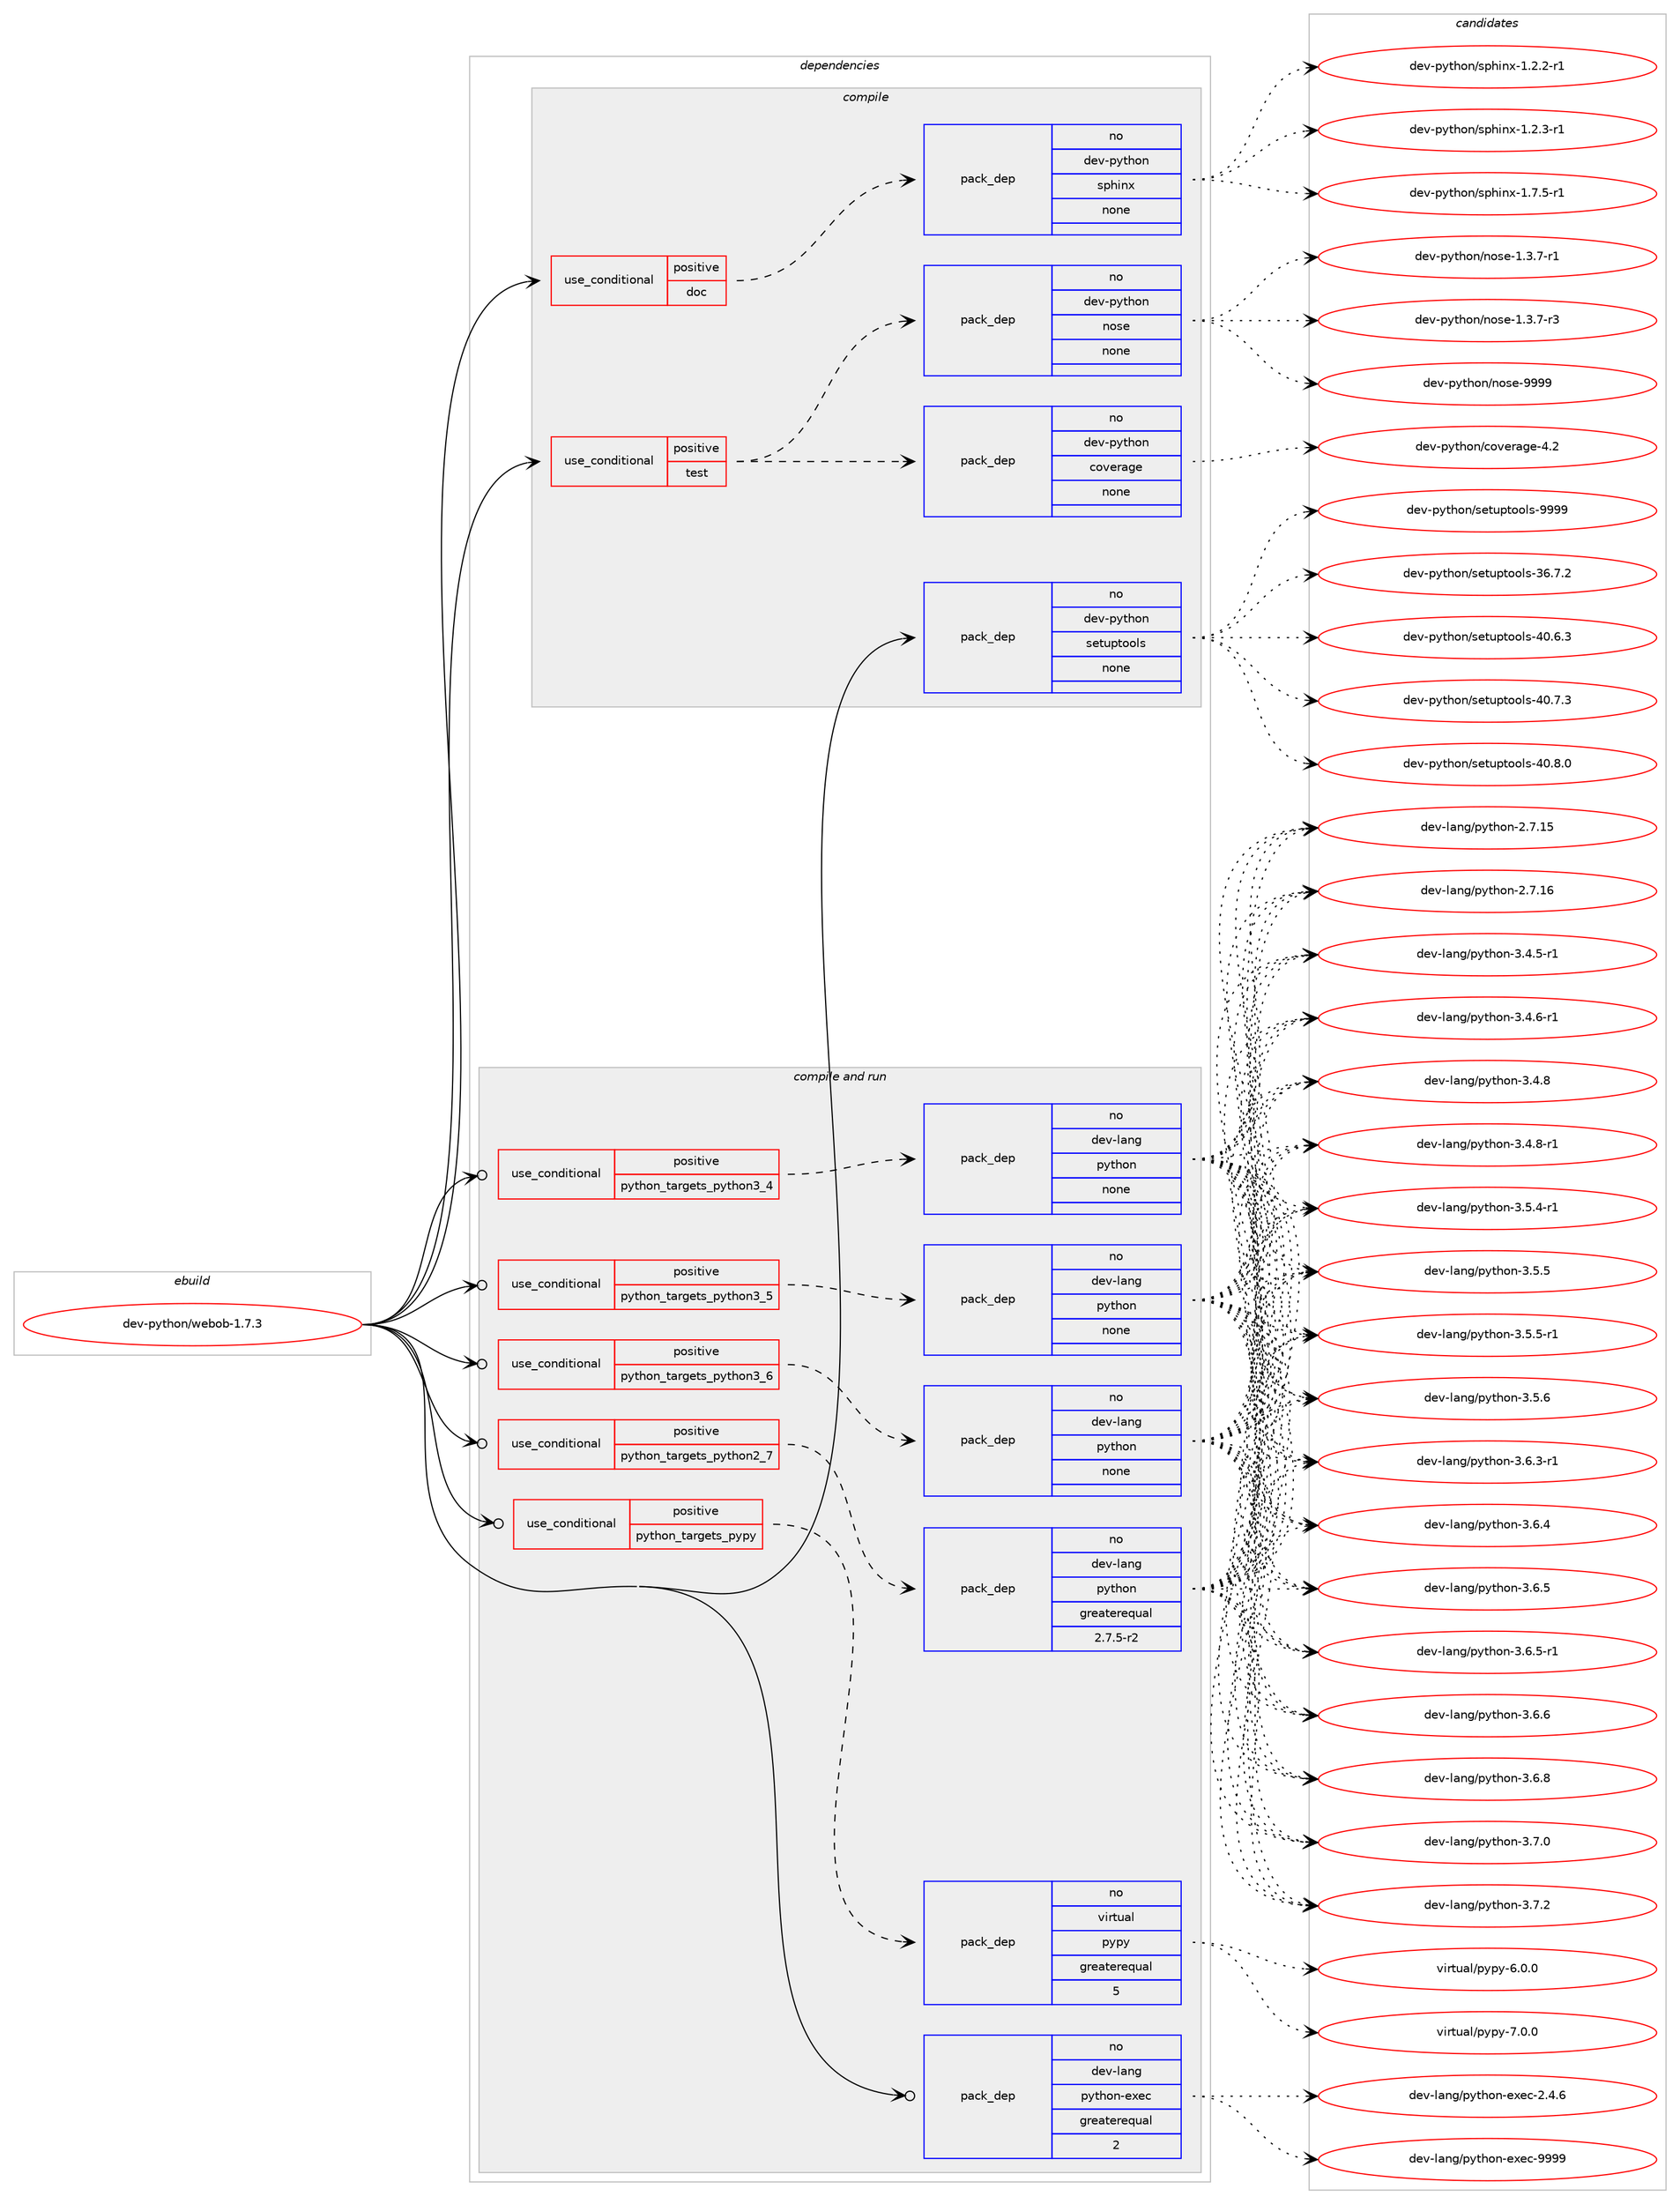 digraph prolog {

# *************
# Graph options
# *************

newrank=true;
concentrate=true;
compound=true;
graph [rankdir=LR,fontname=Helvetica,fontsize=10,ranksep=1.5];#, ranksep=2.5, nodesep=0.2];
edge  [arrowhead=vee];
node  [fontname=Helvetica,fontsize=10];

# **********
# The ebuild
# **********

subgraph cluster_leftcol {
color=gray;
rank=same;
label=<<i>ebuild</i>>;
id [label="dev-python/webob-1.7.3", color=red, width=4, href="../dev-python/webob-1.7.3.svg"];
}

# ****************
# The dependencies
# ****************

subgraph cluster_midcol {
color=gray;
label=<<i>dependencies</i>>;
subgraph cluster_compile {
fillcolor="#eeeeee";
style=filled;
label=<<i>compile</i>>;
subgraph cond386692 {
dependency1447632 [label=<<TABLE BORDER="0" CELLBORDER="1" CELLSPACING="0" CELLPADDING="4"><TR><TD ROWSPAN="3" CELLPADDING="10">use_conditional</TD></TR><TR><TD>positive</TD></TR><TR><TD>doc</TD></TR></TABLE>>, shape=none, color=red];
subgraph pack1037570 {
dependency1447633 [label=<<TABLE BORDER="0" CELLBORDER="1" CELLSPACING="0" CELLPADDING="4" WIDTH="220"><TR><TD ROWSPAN="6" CELLPADDING="30">pack_dep</TD></TR><TR><TD WIDTH="110">no</TD></TR><TR><TD>dev-python</TD></TR><TR><TD>sphinx</TD></TR><TR><TD>none</TD></TR><TR><TD></TD></TR></TABLE>>, shape=none, color=blue];
}
dependency1447632:e -> dependency1447633:w [weight=20,style="dashed",arrowhead="vee"];
}
id:e -> dependency1447632:w [weight=20,style="solid",arrowhead="vee"];
subgraph cond386693 {
dependency1447634 [label=<<TABLE BORDER="0" CELLBORDER="1" CELLSPACING="0" CELLPADDING="4"><TR><TD ROWSPAN="3" CELLPADDING="10">use_conditional</TD></TR><TR><TD>positive</TD></TR><TR><TD>test</TD></TR></TABLE>>, shape=none, color=red];
subgraph pack1037571 {
dependency1447635 [label=<<TABLE BORDER="0" CELLBORDER="1" CELLSPACING="0" CELLPADDING="4" WIDTH="220"><TR><TD ROWSPAN="6" CELLPADDING="30">pack_dep</TD></TR><TR><TD WIDTH="110">no</TD></TR><TR><TD>dev-python</TD></TR><TR><TD>nose</TD></TR><TR><TD>none</TD></TR><TR><TD></TD></TR></TABLE>>, shape=none, color=blue];
}
dependency1447634:e -> dependency1447635:w [weight=20,style="dashed",arrowhead="vee"];
subgraph pack1037572 {
dependency1447636 [label=<<TABLE BORDER="0" CELLBORDER="1" CELLSPACING="0" CELLPADDING="4" WIDTH="220"><TR><TD ROWSPAN="6" CELLPADDING="30">pack_dep</TD></TR><TR><TD WIDTH="110">no</TD></TR><TR><TD>dev-python</TD></TR><TR><TD>coverage</TD></TR><TR><TD>none</TD></TR><TR><TD></TD></TR></TABLE>>, shape=none, color=blue];
}
dependency1447634:e -> dependency1447636:w [weight=20,style="dashed",arrowhead="vee"];
}
id:e -> dependency1447634:w [weight=20,style="solid",arrowhead="vee"];
subgraph pack1037573 {
dependency1447637 [label=<<TABLE BORDER="0" CELLBORDER="1" CELLSPACING="0" CELLPADDING="4" WIDTH="220"><TR><TD ROWSPAN="6" CELLPADDING="30">pack_dep</TD></TR><TR><TD WIDTH="110">no</TD></TR><TR><TD>dev-python</TD></TR><TR><TD>setuptools</TD></TR><TR><TD>none</TD></TR><TR><TD></TD></TR></TABLE>>, shape=none, color=blue];
}
id:e -> dependency1447637:w [weight=20,style="solid",arrowhead="vee"];
}
subgraph cluster_compileandrun {
fillcolor="#eeeeee";
style=filled;
label=<<i>compile and run</i>>;
subgraph cond386694 {
dependency1447638 [label=<<TABLE BORDER="0" CELLBORDER="1" CELLSPACING="0" CELLPADDING="4"><TR><TD ROWSPAN="3" CELLPADDING="10">use_conditional</TD></TR><TR><TD>positive</TD></TR><TR><TD>python_targets_pypy</TD></TR></TABLE>>, shape=none, color=red];
subgraph pack1037574 {
dependency1447639 [label=<<TABLE BORDER="0" CELLBORDER="1" CELLSPACING="0" CELLPADDING="4" WIDTH="220"><TR><TD ROWSPAN="6" CELLPADDING="30">pack_dep</TD></TR><TR><TD WIDTH="110">no</TD></TR><TR><TD>virtual</TD></TR><TR><TD>pypy</TD></TR><TR><TD>greaterequal</TD></TR><TR><TD>5</TD></TR></TABLE>>, shape=none, color=blue];
}
dependency1447638:e -> dependency1447639:w [weight=20,style="dashed",arrowhead="vee"];
}
id:e -> dependency1447638:w [weight=20,style="solid",arrowhead="odotvee"];
subgraph cond386695 {
dependency1447640 [label=<<TABLE BORDER="0" CELLBORDER="1" CELLSPACING="0" CELLPADDING="4"><TR><TD ROWSPAN="3" CELLPADDING="10">use_conditional</TD></TR><TR><TD>positive</TD></TR><TR><TD>python_targets_python2_7</TD></TR></TABLE>>, shape=none, color=red];
subgraph pack1037575 {
dependency1447641 [label=<<TABLE BORDER="0" CELLBORDER="1" CELLSPACING="0" CELLPADDING="4" WIDTH="220"><TR><TD ROWSPAN="6" CELLPADDING="30">pack_dep</TD></TR><TR><TD WIDTH="110">no</TD></TR><TR><TD>dev-lang</TD></TR><TR><TD>python</TD></TR><TR><TD>greaterequal</TD></TR><TR><TD>2.7.5-r2</TD></TR></TABLE>>, shape=none, color=blue];
}
dependency1447640:e -> dependency1447641:w [weight=20,style="dashed",arrowhead="vee"];
}
id:e -> dependency1447640:w [weight=20,style="solid",arrowhead="odotvee"];
subgraph cond386696 {
dependency1447642 [label=<<TABLE BORDER="0" CELLBORDER="1" CELLSPACING="0" CELLPADDING="4"><TR><TD ROWSPAN="3" CELLPADDING="10">use_conditional</TD></TR><TR><TD>positive</TD></TR><TR><TD>python_targets_python3_4</TD></TR></TABLE>>, shape=none, color=red];
subgraph pack1037576 {
dependency1447643 [label=<<TABLE BORDER="0" CELLBORDER="1" CELLSPACING="0" CELLPADDING="4" WIDTH="220"><TR><TD ROWSPAN="6" CELLPADDING="30">pack_dep</TD></TR><TR><TD WIDTH="110">no</TD></TR><TR><TD>dev-lang</TD></TR><TR><TD>python</TD></TR><TR><TD>none</TD></TR><TR><TD></TD></TR></TABLE>>, shape=none, color=blue];
}
dependency1447642:e -> dependency1447643:w [weight=20,style="dashed",arrowhead="vee"];
}
id:e -> dependency1447642:w [weight=20,style="solid",arrowhead="odotvee"];
subgraph cond386697 {
dependency1447644 [label=<<TABLE BORDER="0" CELLBORDER="1" CELLSPACING="0" CELLPADDING="4"><TR><TD ROWSPAN="3" CELLPADDING="10">use_conditional</TD></TR><TR><TD>positive</TD></TR><TR><TD>python_targets_python3_5</TD></TR></TABLE>>, shape=none, color=red];
subgraph pack1037577 {
dependency1447645 [label=<<TABLE BORDER="0" CELLBORDER="1" CELLSPACING="0" CELLPADDING="4" WIDTH="220"><TR><TD ROWSPAN="6" CELLPADDING="30">pack_dep</TD></TR><TR><TD WIDTH="110">no</TD></TR><TR><TD>dev-lang</TD></TR><TR><TD>python</TD></TR><TR><TD>none</TD></TR><TR><TD></TD></TR></TABLE>>, shape=none, color=blue];
}
dependency1447644:e -> dependency1447645:w [weight=20,style="dashed",arrowhead="vee"];
}
id:e -> dependency1447644:w [weight=20,style="solid",arrowhead="odotvee"];
subgraph cond386698 {
dependency1447646 [label=<<TABLE BORDER="0" CELLBORDER="1" CELLSPACING="0" CELLPADDING="4"><TR><TD ROWSPAN="3" CELLPADDING="10">use_conditional</TD></TR><TR><TD>positive</TD></TR><TR><TD>python_targets_python3_6</TD></TR></TABLE>>, shape=none, color=red];
subgraph pack1037578 {
dependency1447647 [label=<<TABLE BORDER="0" CELLBORDER="1" CELLSPACING="0" CELLPADDING="4" WIDTH="220"><TR><TD ROWSPAN="6" CELLPADDING="30">pack_dep</TD></TR><TR><TD WIDTH="110">no</TD></TR><TR><TD>dev-lang</TD></TR><TR><TD>python</TD></TR><TR><TD>none</TD></TR><TR><TD></TD></TR></TABLE>>, shape=none, color=blue];
}
dependency1447646:e -> dependency1447647:w [weight=20,style="dashed",arrowhead="vee"];
}
id:e -> dependency1447646:w [weight=20,style="solid",arrowhead="odotvee"];
subgraph pack1037579 {
dependency1447648 [label=<<TABLE BORDER="0" CELLBORDER="1" CELLSPACING="0" CELLPADDING="4" WIDTH="220"><TR><TD ROWSPAN="6" CELLPADDING="30">pack_dep</TD></TR><TR><TD WIDTH="110">no</TD></TR><TR><TD>dev-lang</TD></TR><TR><TD>python-exec</TD></TR><TR><TD>greaterequal</TD></TR><TR><TD>2</TD></TR></TABLE>>, shape=none, color=blue];
}
id:e -> dependency1447648:w [weight=20,style="solid",arrowhead="odotvee"];
}
subgraph cluster_run {
fillcolor="#eeeeee";
style=filled;
label=<<i>run</i>>;
}
}

# **************
# The candidates
# **************

subgraph cluster_choices {
rank=same;
color=gray;
label=<<i>candidates</i>>;

subgraph choice1037570 {
color=black;
nodesep=1;
choice10010111845112121116104111110471151121041051101204549465046504511449 [label="dev-python/sphinx-1.2.2-r1", color=red, width=4,href="../dev-python/sphinx-1.2.2-r1.svg"];
choice10010111845112121116104111110471151121041051101204549465046514511449 [label="dev-python/sphinx-1.2.3-r1", color=red, width=4,href="../dev-python/sphinx-1.2.3-r1.svg"];
choice10010111845112121116104111110471151121041051101204549465546534511449 [label="dev-python/sphinx-1.7.5-r1", color=red, width=4,href="../dev-python/sphinx-1.7.5-r1.svg"];
dependency1447633:e -> choice10010111845112121116104111110471151121041051101204549465046504511449:w [style=dotted,weight="100"];
dependency1447633:e -> choice10010111845112121116104111110471151121041051101204549465046514511449:w [style=dotted,weight="100"];
dependency1447633:e -> choice10010111845112121116104111110471151121041051101204549465546534511449:w [style=dotted,weight="100"];
}
subgraph choice1037571 {
color=black;
nodesep=1;
choice10010111845112121116104111110471101111151014549465146554511449 [label="dev-python/nose-1.3.7-r1", color=red, width=4,href="../dev-python/nose-1.3.7-r1.svg"];
choice10010111845112121116104111110471101111151014549465146554511451 [label="dev-python/nose-1.3.7-r3", color=red, width=4,href="../dev-python/nose-1.3.7-r3.svg"];
choice10010111845112121116104111110471101111151014557575757 [label="dev-python/nose-9999", color=red, width=4,href="../dev-python/nose-9999.svg"];
dependency1447635:e -> choice10010111845112121116104111110471101111151014549465146554511449:w [style=dotted,weight="100"];
dependency1447635:e -> choice10010111845112121116104111110471101111151014549465146554511451:w [style=dotted,weight="100"];
dependency1447635:e -> choice10010111845112121116104111110471101111151014557575757:w [style=dotted,weight="100"];
}
subgraph choice1037572 {
color=black;
nodesep=1;
choice1001011184511212111610411111047991111181011149710310145524650 [label="dev-python/coverage-4.2", color=red, width=4,href="../dev-python/coverage-4.2.svg"];
dependency1447636:e -> choice1001011184511212111610411111047991111181011149710310145524650:w [style=dotted,weight="100"];
}
subgraph choice1037573 {
color=black;
nodesep=1;
choice100101118451121211161041111104711510111611711211611111110811545515446554650 [label="dev-python/setuptools-36.7.2", color=red, width=4,href="../dev-python/setuptools-36.7.2.svg"];
choice100101118451121211161041111104711510111611711211611111110811545524846544651 [label="dev-python/setuptools-40.6.3", color=red, width=4,href="../dev-python/setuptools-40.6.3.svg"];
choice100101118451121211161041111104711510111611711211611111110811545524846554651 [label="dev-python/setuptools-40.7.3", color=red, width=4,href="../dev-python/setuptools-40.7.3.svg"];
choice100101118451121211161041111104711510111611711211611111110811545524846564648 [label="dev-python/setuptools-40.8.0", color=red, width=4,href="../dev-python/setuptools-40.8.0.svg"];
choice10010111845112121116104111110471151011161171121161111111081154557575757 [label="dev-python/setuptools-9999", color=red, width=4,href="../dev-python/setuptools-9999.svg"];
dependency1447637:e -> choice100101118451121211161041111104711510111611711211611111110811545515446554650:w [style=dotted,weight="100"];
dependency1447637:e -> choice100101118451121211161041111104711510111611711211611111110811545524846544651:w [style=dotted,weight="100"];
dependency1447637:e -> choice100101118451121211161041111104711510111611711211611111110811545524846554651:w [style=dotted,weight="100"];
dependency1447637:e -> choice100101118451121211161041111104711510111611711211611111110811545524846564648:w [style=dotted,weight="100"];
dependency1447637:e -> choice10010111845112121116104111110471151011161171121161111111081154557575757:w [style=dotted,weight="100"];
}
subgraph choice1037574 {
color=black;
nodesep=1;
choice1181051141161179710847112121112121455446484648 [label="virtual/pypy-6.0.0", color=red, width=4,href="../virtual/pypy-6.0.0.svg"];
choice1181051141161179710847112121112121455546484648 [label="virtual/pypy-7.0.0", color=red, width=4,href="../virtual/pypy-7.0.0.svg"];
dependency1447639:e -> choice1181051141161179710847112121112121455446484648:w [style=dotted,weight="100"];
dependency1447639:e -> choice1181051141161179710847112121112121455546484648:w [style=dotted,weight="100"];
}
subgraph choice1037575 {
color=black;
nodesep=1;
choice10010111845108971101034711212111610411111045504655464953 [label="dev-lang/python-2.7.15", color=red, width=4,href="../dev-lang/python-2.7.15.svg"];
choice10010111845108971101034711212111610411111045504655464954 [label="dev-lang/python-2.7.16", color=red, width=4,href="../dev-lang/python-2.7.16.svg"];
choice1001011184510897110103471121211161041111104551465246534511449 [label="dev-lang/python-3.4.5-r1", color=red, width=4,href="../dev-lang/python-3.4.5-r1.svg"];
choice1001011184510897110103471121211161041111104551465246544511449 [label="dev-lang/python-3.4.6-r1", color=red, width=4,href="../dev-lang/python-3.4.6-r1.svg"];
choice100101118451089711010347112121116104111110455146524656 [label="dev-lang/python-3.4.8", color=red, width=4,href="../dev-lang/python-3.4.8.svg"];
choice1001011184510897110103471121211161041111104551465246564511449 [label="dev-lang/python-3.4.8-r1", color=red, width=4,href="../dev-lang/python-3.4.8-r1.svg"];
choice1001011184510897110103471121211161041111104551465346524511449 [label="dev-lang/python-3.5.4-r1", color=red, width=4,href="../dev-lang/python-3.5.4-r1.svg"];
choice100101118451089711010347112121116104111110455146534653 [label="dev-lang/python-3.5.5", color=red, width=4,href="../dev-lang/python-3.5.5.svg"];
choice1001011184510897110103471121211161041111104551465346534511449 [label="dev-lang/python-3.5.5-r1", color=red, width=4,href="../dev-lang/python-3.5.5-r1.svg"];
choice100101118451089711010347112121116104111110455146534654 [label="dev-lang/python-3.5.6", color=red, width=4,href="../dev-lang/python-3.5.6.svg"];
choice1001011184510897110103471121211161041111104551465446514511449 [label="dev-lang/python-3.6.3-r1", color=red, width=4,href="../dev-lang/python-3.6.3-r1.svg"];
choice100101118451089711010347112121116104111110455146544652 [label="dev-lang/python-3.6.4", color=red, width=4,href="../dev-lang/python-3.6.4.svg"];
choice100101118451089711010347112121116104111110455146544653 [label="dev-lang/python-3.6.5", color=red, width=4,href="../dev-lang/python-3.6.5.svg"];
choice1001011184510897110103471121211161041111104551465446534511449 [label="dev-lang/python-3.6.5-r1", color=red, width=4,href="../dev-lang/python-3.6.5-r1.svg"];
choice100101118451089711010347112121116104111110455146544654 [label="dev-lang/python-3.6.6", color=red, width=4,href="../dev-lang/python-3.6.6.svg"];
choice100101118451089711010347112121116104111110455146544656 [label="dev-lang/python-3.6.8", color=red, width=4,href="../dev-lang/python-3.6.8.svg"];
choice100101118451089711010347112121116104111110455146554648 [label="dev-lang/python-3.7.0", color=red, width=4,href="../dev-lang/python-3.7.0.svg"];
choice100101118451089711010347112121116104111110455146554650 [label="dev-lang/python-3.7.2", color=red, width=4,href="../dev-lang/python-3.7.2.svg"];
dependency1447641:e -> choice10010111845108971101034711212111610411111045504655464953:w [style=dotted,weight="100"];
dependency1447641:e -> choice10010111845108971101034711212111610411111045504655464954:w [style=dotted,weight="100"];
dependency1447641:e -> choice1001011184510897110103471121211161041111104551465246534511449:w [style=dotted,weight="100"];
dependency1447641:e -> choice1001011184510897110103471121211161041111104551465246544511449:w [style=dotted,weight="100"];
dependency1447641:e -> choice100101118451089711010347112121116104111110455146524656:w [style=dotted,weight="100"];
dependency1447641:e -> choice1001011184510897110103471121211161041111104551465246564511449:w [style=dotted,weight="100"];
dependency1447641:e -> choice1001011184510897110103471121211161041111104551465346524511449:w [style=dotted,weight="100"];
dependency1447641:e -> choice100101118451089711010347112121116104111110455146534653:w [style=dotted,weight="100"];
dependency1447641:e -> choice1001011184510897110103471121211161041111104551465346534511449:w [style=dotted,weight="100"];
dependency1447641:e -> choice100101118451089711010347112121116104111110455146534654:w [style=dotted,weight="100"];
dependency1447641:e -> choice1001011184510897110103471121211161041111104551465446514511449:w [style=dotted,weight="100"];
dependency1447641:e -> choice100101118451089711010347112121116104111110455146544652:w [style=dotted,weight="100"];
dependency1447641:e -> choice100101118451089711010347112121116104111110455146544653:w [style=dotted,weight="100"];
dependency1447641:e -> choice1001011184510897110103471121211161041111104551465446534511449:w [style=dotted,weight="100"];
dependency1447641:e -> choice100101118451089711010347112121116104111110455146544654:w [style=dotted,weight="100"];
dependency1447641:e -> choice100101118451089711010347112121116104111110455146544656:w [style=dotted,weight="100"];
dependency1447641:e -> choice100101118451089711010347112121116104111110455146554648:w [style=dotted,weight="100"];
dependency1447641:e -> choice100101118451089711010347112121116104111110455146554650:w [style=dotted,weight="100"];
}
subgraph choice1037576 {
color=black;
nodesep=1;
choice10010111845108971101034711212111610411111045504655464953 [label="dev-lang/python-2.7.15", color=red, width=4,href="../dev-lang/python-2.7.15.svg"];
choice10010111845108971101034711212111610411111045504655464954 [label="dev-lang/python-2.7.16", color=red, width=4,href="../dev-lang/python-2.7.16.svg"];
choice1001011184510897110103471121211161041111104551465246534511449 [label="dev-lang/python-3.4.5-r1", color=red, width=4,href="../dev-lang/python-3.4.5-r1.svg"];
choice1001011184510897110103471121211161041111104551465246544511449 [label="dev-lang/python-3.4.6-r1", color=red, width=4,href="../dev-lang/python-3.4.6-r1.svg"];
choice100101118451089711010347112121116104111110455146524656 [label="dev-lang/python-3.4.8", color=red, width=4,href="../dev-lang/python-3.4.8.svg"];
choice1001011184510897110103471121211161041111104551465246564511449 [label="dev-lang/python-3.4.8-r1", color=red, width=4,href="../dev-lang/python-3.4.8-r1.svg"];
choice1001011184510897110103471121211161041111104551465346524511449 [label="dev-lang/python-3.5.4-r1", color=red, width=4,href="../dev-lang/python-3.5.4-r1.svg"];
choice100101118451089711010347112121116104111110455146534653 [label="dev-lang/python-3.5.5", color=red, width=4,href="../dev-lang/python-3.5.5.svg"];
choice1001011184510897110103471121211161041111104551465346534511449 [label="dev-lang/python-3.5.5-r1", color=red, width=4,href="../dev-lang/python-3.5.5-r1.svg"];
choice100101118451089711010347112121116104111110455146534654 [label="dev-lang/python-3.5.6", color=red, width=4,href="../dev-lang/python-3.5.6.svg"];
choice1001011184510897110103471121211161041111104551465446514511449 [label="dev-lang/python-3.6.3-r1", color=red, width=4,href="../dev-lang/python-3.6.3-r1.svg"];
choice100101118451089711010347112121116104111110455146544652 [label="dev-lang/python-3.6.4", color=red, width=4,href="../dev-lang/python-3.6.4.svg"];
choice100101118451089711010347112121116104111110455146544653 [label="dev-lang/python-3.6.5", color=red, width=4,href="../dev-lang/python-3.6.5.svg"];
choice1001011184510897110103471121211161041111104551465446534511449 [label="dev-lang/python-3.6.5-r1", color=red, width=4,href="../dev-lang/python-3.6.5-r1.svg"];
choice100101118451089711010347112121116104111110455146544654 [label="dev-lang/python-3.6.6", color=red, width=4,href="../dev-lang/python-3.6.6.svg"];
choice100101118451089711010347112121116104111110455146544656 [label="dev-lang/python-3.6.8", color=red, width=4,href="../dev-lang/python-3.6.8.svg"];
choice100101118451089711010347112121116104111110455146554648 [label="dev-lang/python-3.7.0", color=red, width=4,href="../dev-lang/python-3.7.0.svg"];
choice100101118451089711010347112121116104111110455146554650 [label="dev-lang/python-3.7.2", color=red, width=4,href="../dev-lang/python-3.7.2.svg"];
dependency1447643:e -> choice10010111845108971101034711212111610411111045504655464953:w [style=dotted,weight="100"];
dependency1447643:e -> choice10010111845108971101034711212111610411111045504655464954:w [style=dotted,weight="100"];
dependency1447643:e -> choice1001011184510897110103471121211161041111104551465246534511449:w [style=dotted,weight="100"];
dependency1447643:e -> choice1001011184510897110103471121211161041111104551465246544511449:w [style=dotted,weight="100"];
dependency1447643:e -> choice100101118451089711010347112121116104111110455146524656:w [style=dotted,weight="100"];
dependency1447643:e -> choice1001011184510897110103471121211161041111104551465246564511449:w [style=dotted,weight="100"];
dependency1447643:e -> choice1001011184510897110103471121211161041111104551465346524511449:w [style=dotted,weight="100"];
dependency1447643:e -> choice100101118451089711010347112121116104111110455146534653:w [style=dotted,weight="100"];
dependency1447643:e -> choice1001011184510897110103471121211161041111104551465346534511449:w [style=dotted,weight="100"];
dependency1447643:e -> choice100101118451089711010347112121116104111110455146534654:w [style=dotted,weight="100"];
dependency1447643:e -> choice1001011184510897110103471121211161041111104551465446514511449:w [style=dotted,weight="100"];
dependency1447643:e -> choice100101118451089711010347112121116104111110455146544652:w [style=dotted,weight="100"];
dependency1447643:e -> choice100101118451089711010347112121116104111110455146544653:w [style=dotted,weight="100"];
dependency1447643:e -> choice1001011184510897110103471121211161041111104551465446534511449:w [style=dotted,weight="100"];
dependency1447643:e -> choice100101118451089711010347112121116104111110455146544654:w [style=dotted,weight="100"];
dependency1447643:e -> choice100101118451089711010347112121116104111110455146544656:w [style=dotted,weight="100"];
dependency1447643:e -> choice100101118451089711010347112121116104111110455146554648:w [style=dotted,weight="100"];
dependency1447643:e -> choice100101118451089711010347112121116104111110455146554650:w [style=dotted,weight="100"];
}
subgraph choice1037577 {
color=black;
nodesep=1;
choice10010111845108971101034711212111610411111045504655464953 [label="dev-lang/python-2.7.15", color=red, width=4,href="../dev-lang/python-2.7.15.svg"];
choice10010111845108971101034711212111610411111045504655464954 [label="dev-lang/python-2.7.16", color=red, width=4,href="../dev-lang/python-2.7.16.svg"];
choice1001011184510897110103471121211161041111104551465246534511449 [label="dev-lang/python-3.4.5-r1", color=red, width=4,href="../dev-lang/python-3.4.5-r1.svg"];
choice1001011184510897110103471121211161041111104551465246544511449 [label="dev-lang/python-3.4.6-r1", color=red, width=4,href="../dev-lang/python-3.4.6-r1.svg"];
choice100101118451089711010347112121116104111110455146524656 [label="dev-lang/python-3.4.8", color=red, width=4,href="../dev-lang/python-3.4.8.svg"];
choice1001011184510897110103471121211161041111104551465246564511449 [label="dev-lang/python-3.4.8-r1", color=red, width=4,href="../dev-lang/python-3.4.8-r1.svg"];
choice1001011184510897110103471121211161041111104551465346524511449 [label="dev-lang/python-3.5.4-r1", color=red, width=4,href="../dev-lang/python-3.5.4-r1.svg"];
choice100101118451089711010347112121116104111110455146534653 [label="dev-lang/python-3.5.5", color=red, width=4,href="../dev-lang/python-3.5.5.svg"];
choice1001011184510897110103471121211161041111104551465346534511449 [label="dev-lang/python-3.5.5-r1", color=red, width=4,href="../dev-lang/python-3.5.5-r1.svg"];
choice100101118451089711010347112121116104111110455146534654 [label="dev-lang/python-3.5.6", color=red, width=4,href="../dev-lang/python-3.5.6.svg"];
choice1001011184510897110103471121211161041111104551465446514511449 [label="dev-lang/python-3.6.3-r1", color=red, width=4,href="../dev-lang/python-3.6.3-r1.svg"];
choice100101118451089711010347112121116104111110455146544652 [label="dev-lang/python-3.6.4", color=red, width=4,href="../dev-lang/python-3.6.4.svg"];
choice100101118451089711010347112121116104111110455146544653 [label="dev-lang/python-3.6.5", color=red, width=4,href="../dev-lang/python-3.6.5.svg"];
choice1001011184510897110103471121211161041111104551465446534511449 [label="dev-lang/python-3.6.5-r1", color=red, width=4,href="../dev-lang/python-3.6.5-r1.svg"];
choice100101118451089711010347112121116104111110455146544654 [label="dev-lang/python-3.6.6", color=red, width=4,href="../dev-lang/python-3.6.6.svg"];
choice100101118451089711010347112121116104111110455146544656 [label="dev-lang/python-3.6.8", color=red, width=4,href="../dev-lang/python-3.6.8.svg"];
choice100101118451089711010347112121116104111110455146554648 [label="dev-lang/python-3.7.0", color=red, width=4,href="../dev-lang/python-3.7.0.svg"];
choice100101118451089711010347112121116104111110455146554650 [label="dev-lang/python-3.7.2", color=red, width=4,href="../dev-lang/python-3.7.2.svg"];
dependency1447645:e -> choice10010111845108971101034711212111610411111045504655464953:w [style=dotted,weight="100"];
dependency1447645:e -> choice10010111845108971101034711212111610411111045504655464954:w [style=dotted,weight="100"];
dependency1447645:e -> choice1001011184510897110103471121211161041111104551465246534511449:w [style=dotted,weight="100"];
dependency1447645:e -> choice1001011184510897110103471121211161041111104551465246544511449:w [style=dotted,weight="100"];
dependency1447645:e -> choice100101118451089711010347112121116104111110455146524656:w [style=dotted,weight="100"];
dependency1447645:e -> choice1001011184510897110103471121211161041111104551465246564511449:w [style=dotted,weight="100"];
dependency1447645:e -> choice1001011184510897110103471121211161041111104551465346524511449:w [style=dotted,weight="100"];
dependency1447645:e -> choice100101118451089711010347112121116104111110455146534653:w [style=dotted,weight="100"];
dependency1447645:e -> choice1001011184510897110103471121211161041111104551465346534511449:w [style=dotted,weight="100"];
dependency1447645:e -> choice100101118451089711010347112121116104111110455146534654:w [style=dotted,weight="100"];
dependency1447645:e -> choice1001011184510897110103471121211161041111104551465446514511449:w [style=dotted,weight="100"];
dependency1447645:e -> choice100101118451089711010347112121116104111110455146544652:w [style=dotted,weight="100"];
dependency1447645:e -> choice100101118451089711010347112121116104111110455146544653:w [style=dotted,weight="100"];
dependency1447645:e -> choice1001011184510897110103471121211161041111104551465446534511449:w [style=dotted,weight="100"];
dependency1447645:e -> choice100101118451089711010347112121116104111110455146544654:w [style=dotted,weight="100"];
dependency1447645:e -> choice100101118451089711010347112121116104111110455146544656:w [style=dotted,weight="100"];
dependency1447645:e -> choice100101118451089711010347112121116104111110455146554648:w [style=dotted,weight="100"];
dependency1447645:e -> choice100101118451089711010347112121116104111110455146554650:w [style=dotted,weight="100"];
}
subgraph choice1037578 {
color=black;
nodesep=1;
choice10010111845108971101034711212111610411111045504655464953 [label="dev-lang/python-2.7.15", color=red, width=4,href="../dev-lang/python-2.7.15.svg"];
choice10010111845108971101034711212111610411111045504655464954 [label="dev-lang/python-2.7.16", color=red, width=4,href="../dev-lang/python-2.7.16.svg"];
choice1001011184510897110103471121211161041111104551465246534511449 [label="dev-lang/python-3.4.5-r1", color=red, width=4,href="../dev-lang/python-3.4.5-r1.svg"];
choice1001011184510897110103471121211161041111104551465246544511449 [label="dev-lang/python-3.4.6-r1", color=red, width=4,href="../dev-lang/python-3.4.6-r1.svg"];
choice100101118451089711010347112121116104111110455146524656 [label="dev-lang/python-3.4.8", color=red, width=4,href="../dev-lang/python-3.4.8.svg"];
choice1001011184510897110103471121211161041111104551465246564511449 [label="dev-lang/python-3.4.8-r1", color=red, width=4,href="../dev-lang/python-3.4.8-r1.svg"];
choice1001011184510897110103471121211161041111104551465346524511449 [label="dev-lang/python-3.5.4-r1", color=red, width=4,href="../dev-lang/python-3.5.4-r1.svg"];
choice100101118451089711010347112121116104111110455146534653 [label="dev-lang/python-3.5.5", color=red, width=4,href="../dev-lang/python-3.5.5.svg"];
choice1001011184510897110103471121211161041111104551465346534511449 [label="dev-lang/python-3.5.5-r1", color=red, width=4,href="../dev-lang/python-3.5.5-r1.svg"];
choice100101118451089711010347112121116104111110455146534654 [label="dev-lang/python-3.5.6", color=red, width=4,href="../dev-lang/python-3.5.6.svg"];
choice1001011184510897110103471121211161041111104551465446514511449 [label="dev-lang/python-3.6.3-r1", color=red, width=4,href="../dev-lang/python-3.6.3-r1.svg"];
choice100101118451089711010347112121116104111110455146544652 [label="dev-lang/python-3.6.4", color=red, width=4,href="../dev-lang/python-3.6.4.svg"];
choice100101118451089711010347112121116104111110455146544653 [label="dev-lang/python-3.6.5", color=red, width=4,href="../dev-lang/python-3.6.5.svg"];
choice1001011184510897110103471121211161041111104551465446534511449 [label="dev-lang/python-3.6.5-r1", color=red, width=4,href="../dev-lang/python-3.6.5-r1.svg"];
choice100101118451089711010347112121116104111110455146544654 [label="dev-lang/python-3.6.6", color=red, width=4,href="../dev-lang/python-3.6.6.svg"];
choice100101118451089711010347112121116104111110455146544656 [label="dev-lang/python-3.6.8", color=red, width=4,href="../dev-lang/python-3.6.8.svg"];
choice100101118451089711010347112121116104111110455146554648 [label="dev-lang/python-3.7.0", color=red, width=4,href="../dev-lang/python-3.7.0.svg"];
choice100101118451089711010347112121116104111110455146554650 [label="dev-lang/python-3.7.2", color=red, width=4,href="../dev-lang/python-3.7.2.svg"];
dependency1447647:e -> choice10010111845108971101034711212111610411111045504655464953:w [style=dotted,weight="100"];
dependency1447647:e -> choice10010111845108971101034711212111610411111045504655464954:w [style=dotted,weight="100"];
dependency1447647:e -> choice1001011184510897110103471121211161041111104551465246534511449:w [style=dotted,weight="100"];
dependency1447647:e -> choice1001011184510897110103471121211161041111104551465246544511449:w [style=dotted,weight="100"];
dependency1447647:e -> choice100101118451089711010347112121116104111110455146524656:w [style=dotted,weight="100"];
dependency1447647:e -> choice1001011184510897110103471121211161041111104551465246564511449:w [style=dotted,weight="100"];
dependency1447647:e -> choice1001011184510897110103471121211161041111104551465346524511449:w [style=dotted,weight="100"];
dependency1447647:e -> choice100101118451089711010347112121116104111110455146534653:w [style=dotted,weight="100"];
dependency1447647:e -> choice1001011184510897110103471121211161041111104551465346534511449:w [style=dotted,weight="100"];
dependency1447647:e -> choice100101118451089711010347112121116104111110455146534654:w [style=dotted,weight="100"];
dependency1447647:e -> choice1001011184510897110103471121211161041111104551465446514511449:w [style=dotted,weight="100"];
dependency1447647:e -> choice100101118451089711010347112121116104111110455146544652:w [style=dotted,weight="100"];
dependency1447647:e -> choice100101118451089711010347112121116104111110455146544653:w [style=dotted,weight="100"];
dependency1447647:e -> choice1001011184510897110103471121211161041111104551465446534511449:w [style=dotted,weight="100"];
dependency1447647:e -> choice100101118451089711010347112121116104111110455146544654:w [style=dotted,weight="100"];
dependency1447647:e -> choice100101118451089711010347112121116104111110455146544656:w [style=dotted,weight="100"];
dependency1447647:e -> choice100101118451089711010347112121116104111110455146554648:w [style=dotted,weight="100"];
dependency1447647:e -> choice100101118451089711010347112121116104111110455146554650:w [style=dotted,weight="100"];
}
subgraph choice1037579 {
color=black;
nodesep=1;
choice1001011184510897110103471121211161041111104510112010199455046524654 [label="dev-lang/python-exec-2.4.6", color=red, width=4,href="../dev-lang/python-exec-2.4.6.svg"];
choice10010111845108971101034711212111610411111045101120101994557575757 [label="dev-lang/python-exec-9999", color=red, width=4,href="../dev-lang/python-exec-9999.svg"];
dependency1447648:e -> choice1001011184510897110103471121211161041111104510112010199455046524654:w [style=dotted,weight="100"];
dependency1447648:e -> choice10010111845108971101034711212111610411111045101120101994557575757:w [style=dotted,weight="100"];
}
}

}
